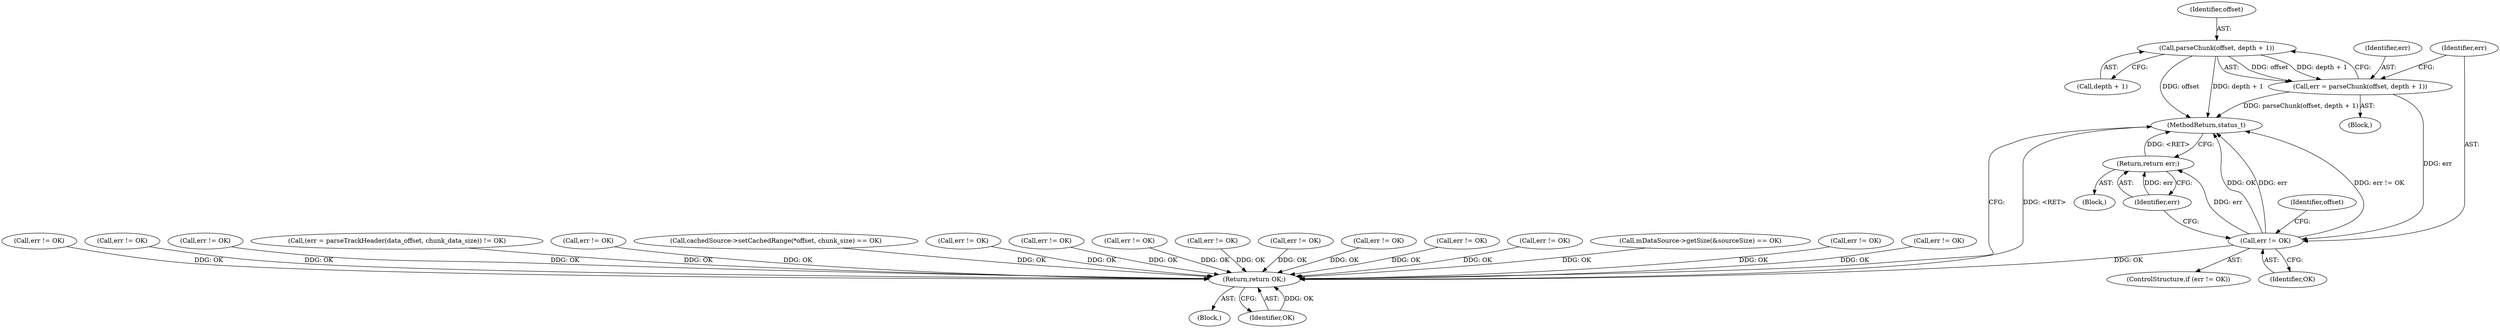 digraph "0_Android_463a6f807e187828442949d1924e143cf07778c6@pointer" {
"1002289" [label="(Call,parseChunk(offset, depth + 1))"];
"1002287" [label="(Call,err = parseChunk(offset, depth + 1))"];
"1002295" [label="(Call,err != OK)"];
"1002299" [label="(Return,return err;)"];
"1002909" [label="(Return,return OK;)"];
"1002283" [label="(Identifier,offset)"];
"1000493" [label="(Call,err != OK)"];
"1002287" [label="(Call,err = parseChunk(offset, depth + 1))"];
"1002909" [label="(Return,return OK;)"];
"1002290" [label="(Identifier,offset)"];
"1001992" [label="(Call,err != OK)"];
"1002859" [label="(Call,err != OK)"];
"1001973" [label="(Call,err != OK)"];
"1002297" [label="(Identifier,OK)"];
"1000565" [label="(Call,err != OK)"];
"1001791" [label="(Call,err != OK)"];
"1000191" [label="(Call,mDataSource->getSize(&sourceSize) == OK)"];
"1001824" [label="(Call,err != OK)"];
"1002298" [label="(Block,)"];
"1002296" [label="(Identifier,err)"];
"1002299" [label="(Return,return err;)"];
"1001475" [label="(Call,err != OK)"];
"1002294" [label="(ControlStructure,if (err != OK))"];
"1001744" [label="(Call,err != OK)"];
"1002330" [label="(Call,err != OK)"];
"1002295" [label="(Call,err != OK)"];
"1002285" [label="(Block,)"];
"1002300" [label="(Identifier,err)"];
"1000106" [label="(Block,)"];
"1001772" [label="(Call,err != OK)"];
"1002911" [label="(MethodReturn,status_t)"];
"1000988" [label="(Call,(err = parseTrackHeader(data_offset, chunk_data_size)) != OK)"];
"1002291" [label="(Call,depth + 1)"];
"1002910" [label="(Identifier,OK)"];
"1001954" [label="(Call,err != OK)"];
"1002289" [label="(Call,parseChunk(offset, depth + 1))"];
"1000394" [label="(Call,cachedSource->setCachedRange(*offset, chunk_size) == OK)"];
"1002288" [label="(Identifier,err)"];
"1001610" [label="(Call,err != OK)"];
"1002129" [label="(Call,err != OK)"];
"1002289" -> "1002287"  [label="AST: "];
"1002289" -> "1002291"  [label="CFG: "];
"1002290" -> "1002289"  [label="AST: "];
"1002291" -> "1002289"  [label="AST: "];
"1002287" -> "1002289"  [label="CFG: "];
"1002289" -> "1002911"  [label="DDG: offset"];
"1002289" -> "1002911"  [label="DDG: depth + 1"];
"1002289" -> "1002287"  [label="DDG: offset"];
"1002289" -> "1002287"  [label="DDG: depth + 1"];
"1002287" -> "1002285"  [label="AST: "];
"1002288" -> "1002287"  [label="AST: "];
"1002296" -> "1002287"  [label="CFG: "];
"1002287" -> "1002911"  [label="DDG: parseChunk(offset, depth + 1)"];
"1002287" -> "1002295"  [label="DDG: err"];
"1002295" -> "1002294"  [label="AST: "];
"1002295" -> "1002297"  [label="CFG: "];
"1002296" -> "1002295"  [label="AST: "];
"1002297" -> "1002295"  [label="AST: "];
"1002283" -> "1002295"  [label="CFG: "];
"1002300" -> "1002295"  [label="CFG: "];
"1002295" -> "1002911"  [label="DDG: OK"];
"1002295" -> "1002911"  [label="DDG: err"];
"1002295" -> "1002911"  [label="DDG: err != OK"];
"1002295" -> "1002299"  [label="DDG: err"];
"1002295" -> "1002909"  [label="DDG: OK"];
"1002299" -> "1002298"  [label="AST: "];
"1002299" -> "1002300"  [label="CFG: "];
"1002300" -> "1002299"  [label="AST: "];
"1002911" -> "1002299"  [label="CFG: "];
"1002299" -> "1002911"  [label="DDG: <RET>"];
"1002300" -> "1002299"  [label="DDG: err"];
"1002909" -> "1000106"  [label="AST: "];
"1002909" -> "1002910"  [label="CFG: "];
"1002910" -> "1002909"  [label="AST: "];
"1002911" -> "1002909"  [label="CFG: "];
"1002909" -> "1002911"  [label="DDG: <RET>"];
"1002910" -> "1002909"  [label="DDG: OK"];
"1000191" -> "1002909"  [label="DDG: OK"];
"1001744" -> "1002909"  [label="DDG: OK"];
"1000493" -> "1002909"  [label="DDG: OK"];
"1000565" -> "1002909"  [label="DDG: OK"];
"1001772" -> "1002909"  [label="DDG: OK"];
"1001791" -> "1002909"  [label="DDG: OK"];
"1000394" -> "1002909"  [label="DDG: OK"];
"1002859" -> "1002909"  [label="DDG: OK"];
"1001973" -> "1002909"  [label="DDG: OK"];
"1002129" -> "1002909"  [label="DDG: OK"];
"1001475" -> "1002909"  [label="DDG: OK"];
"1001610" -> "1002909"  [label="DDG: OK"];
"1001992" -> "1002909"  [label="DDG: OK"];
"1001954" -> "1002909"  [label="DDG: OK"];
"1000988" -> "1002909"  [label="DDG: OK"];
"1001824" -> "1002909"  [label="DDG: OK"];
"1002330" -> "1002909"  [label="DDG: OK"];
}
